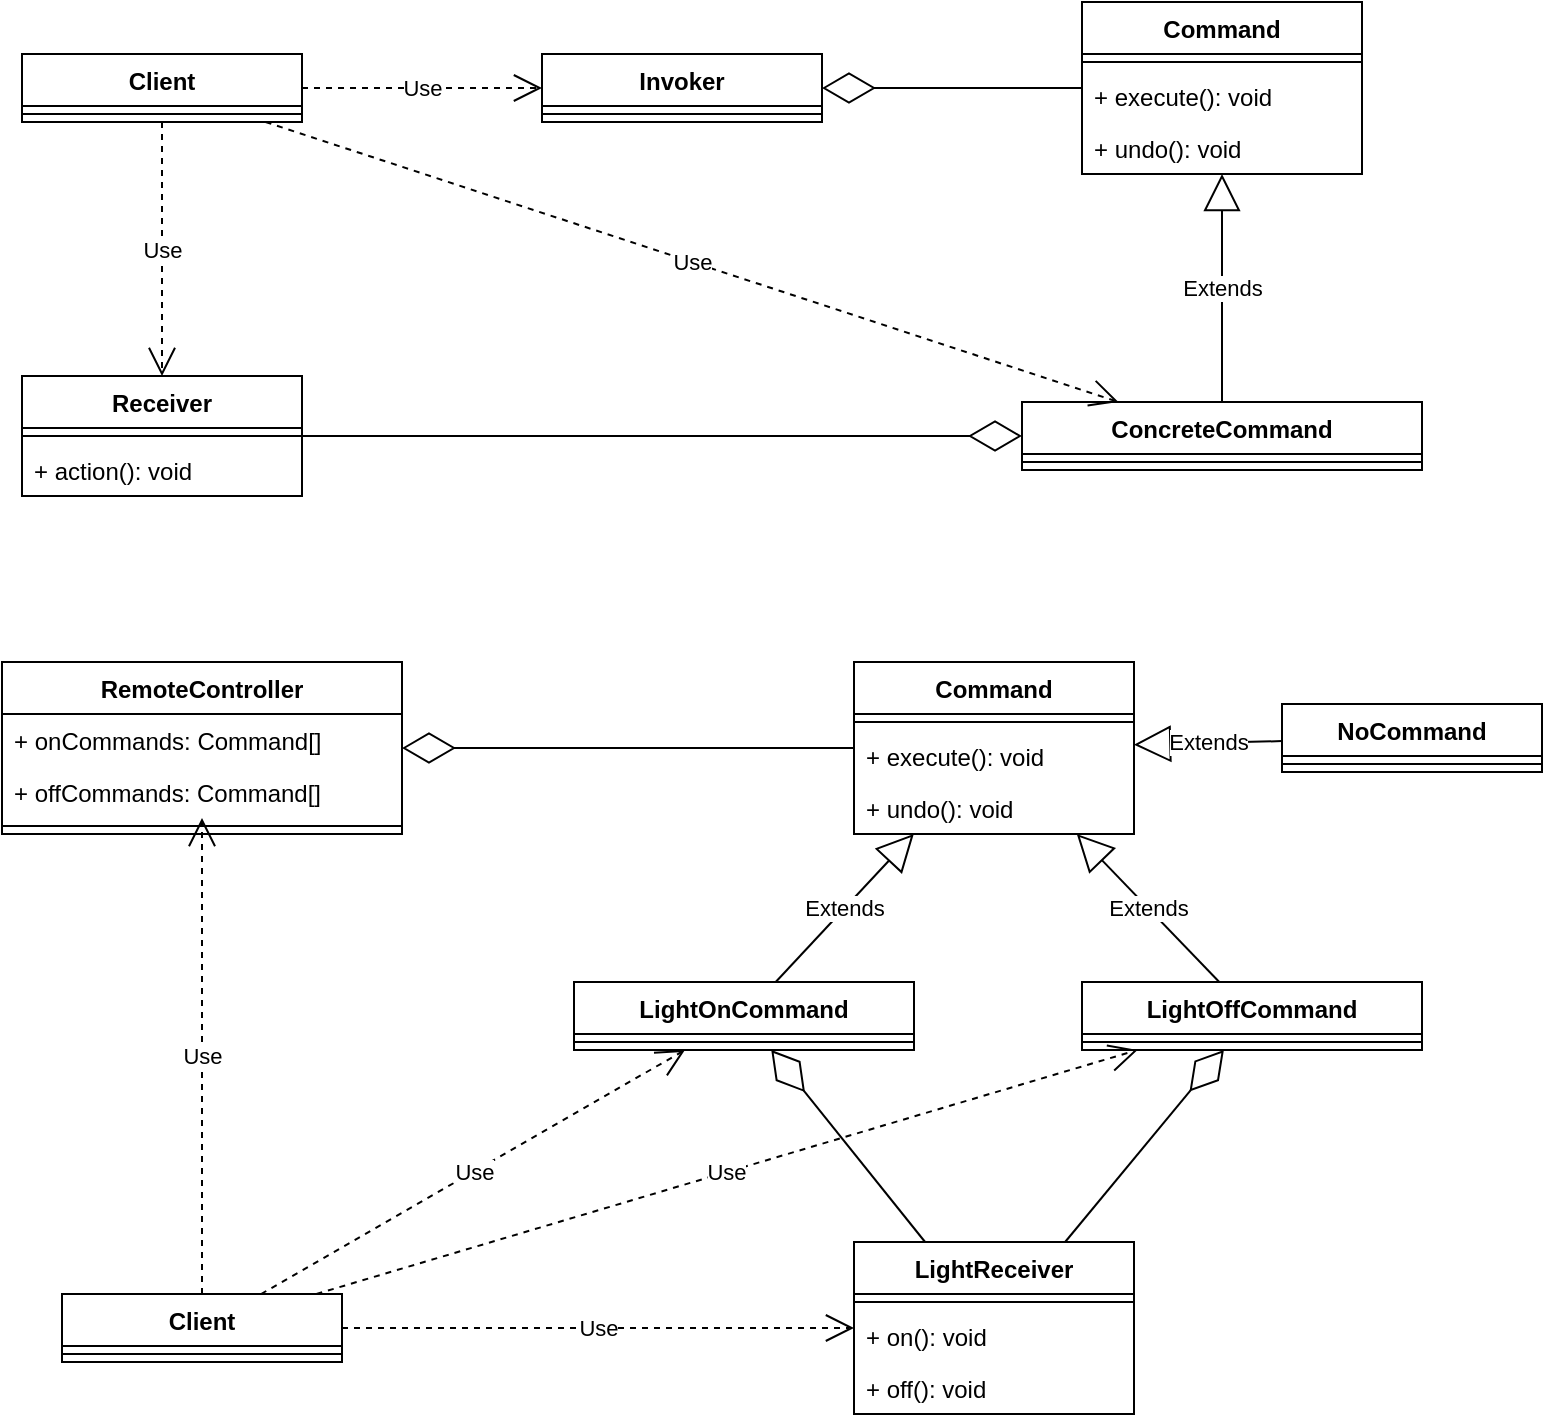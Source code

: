 <mxfile version="13.6.5">
    <diagram id="qb2ZJgA4KwPWy6JbptwO" name="Page-1">
        <mxGraphModel dx="907" dy="832" grid="1" gridSize="10" guides="1" tooltips="1" connect="1" arrows="1" fold="1" page="1" pageScale="1" pageWidth="827" pageHeight="1169" math="0" shadow="0">
            <root>
                <mxCell id="0"/>
                <mxCell id="1" parent="0"/>
                <mxCell id="12" value="Extends" style="endArrow=block;endSize=16;endFill=0;html=1;" edge="1" parent="1" source="7" target="6">
                    <mxGeometry width="160" relative="1" as="geometry">
                        <mxPoint x="530" y="550" as="sourcePoint"/>
                        <mxPoint x="730" y="450" as="targetPoint"/>
                    </mxGeometry>
                </mxCell>
                <mxCell id="17" value="" style="endArrow=diamondThin;endFill=0;endSize=24;html=1;" edge="1" parent="1" source="13" target="7">
                    <mxGeometry width="160" relative="1" as="geometry">
                        <mxPoint x="570" y="450" as="sourcePoint"/>
                        <mxPoint x="530" y="380" as="targetPoint"/>
                    </mxGeometry>
                </mxCell>
                <mxCell id="22" value="" style="endArrow=diamondThin;endFill=0;endSize=24;html=1;" edge="1" parent="1" source="2" target="19">
                    <mxGeometry width="160" relative="1" as="geometry">
                        <mxPoint x="430" y="453" as="sourcePoint"/>
                        <mxPoint x="560" y="453" as="targetPoint"/>
                    </mxGeometry>
                </mxCell>
                <mxCell id="2" value="Command" style="swimlane;fontStyle=1;align=center;verticalAlign=top;childLayout=stackLayout;horizontal=1;startSize=26;horizontalStack=0;resizeParent=1;resizeParentMax=0;resizeLast=0;collapsible=1;marginBottom=0;" vertex="1" parent="1">
                    <mxGeometry x="580" y="200" width="140" height="86" as="geometry"/>
                </mxCell>
                <mxCell id="4" value="" style="line;strokeWidth=1;fillColor=none;align=left;verticalAlign=middle;spacingTop=-1;spacingLeft=3;spacingRight=3;rotatable=0;labelPosition=right;points=[];portConstraint=eastwest;" vertex="1" parent="2">
                    <mxGeometry y="26" width="140" height="8" as="geometry"/>
                </mxCell>
                <mxCell id="5" value="+ execute(): void" style="text;strokeColor=none;fillColor=none;align=left;verticalAlign=top;spacingLeft=4;spacingRight=4;overflow=hidden;rotatable=0;points=[[0,0.5],[1,0.5]];portConstraint=eastwest;" vertex="1" parent="2">
                    <mxGeometry y="34" width="140" height="26" as="geometry"/>
                </mxCell>
                <mxCell id="6" value="+ undo(): void" style="text;strokeColor=none;fillColor=none;align=left;verticalAlign=top;spacingLeft=4;spacingRight=4;overflow=hidden;rotatable=0;points=[[0,0.5],[1,0.5]];portConstraint=eastwest;" vertex="1" parent="2">
                    <mxGeometry y="60" width="140" height="26" as="geometry"/>
                </mxCell>
                <mxCell id="7" value="ConcreteCommand" style="swimlane;fontStyle=1;align=center;verticalAlign=top;childLayout=stackLayout;horizontal=1;startSize=26;horizontalStack=0;resizeParent=1;resizeParentMax=0;resizeLast=0;collapsible=1;marginBottom=0;" vertex="1" parent="1">
                    <mxGeometry x="550" y="400" width="200" height="34" as="geometry"/>
                </mxCell>
                <mxCell id="8" value="" style="line;strokeWidth=1;fillColor=none;align=left;verticalAlign=middle;spacingTop=-1;spacingLeft=3;spacingRight=3;rotatable=0;labelPosition=right;points=[];portConstraint=eastwest;" vertex="1" parent="7">
                    <mxGeometry y="26" width="200" height="8" as="geometry"/>
                </mxCell>
                <mxCell id="19" value="Invoker" style="swimlane;fontStyle=1;align=center;verticalAlign=top;childLayout=stackLayout;horizontal=1;startSize=26;horizontalStack=0;resizeParent=1;resizeParentMax=0;resizeLast=0;collapsible=1;marginBottom=0;" vertex="1" parent="1">
                    <mxGeometry x="310" y="226" width="140" height="34" as="geometry"/>
                </mxCell>
                <mxCell id="20" value="" style="line;strokeWidth=1;fillColor=none;align=left;verticalAlign=middle;spacingTop=-1;spacingLeft=3;spacingRight=3;rotatable=0;labelPosition=right;points=[];portConstraint=eastwest;" vertex="1" parent="19">
                    <mxGeometry y="26" width="140" height="8" as="geometry"/>
                </mxCell>
                <mxCell id="26" value="Use" style="endArrow=open;endSize=12;dashed=1;html=1;" edge="1" parent="1" source="24" target="7">
                    <mxGeometry width="160" relative="1" as="geometry">
                        <mxPoint x="330" y="430" as="sourcePoint"/>
                        <mxPoint x="490" y="430" as="targetPoint"/>
                    </mxGeometry>
                </mxCell>
                <mxCell id="27" value="Use" style="endArrow=open;endSize=12;dashed=1;html=1;" edge="1" parent="1" source="24" target="19">
                    <mxGeometry width="160" relative="1" as="geometry">
                        <mxPoint x="227.46" y="344" as="sourcePoint"/>
                        <mxPoint x="560" y="427.8" as="targetPoint"/>
                    </mxGeometry>
                </mxCell>
                <mxCell id="28" value="Use" style="endArrow=open;endSize=12;dashed=1;html=1;" edge="1" parent="1" source="24" target="13">
                    <mxGeometry width="160" relative="1" as="geometry">
                        <mxPoint x="237.46" y="354" as="sourcePoint"/>
                        <mxPoint x="570" y="437.8" as="targetPoint"/>
                    </mxGeometry>
                </mxCell>
                <mxCell id="24" value="Client" style="swimlane;fontStyle=1;align=center;verticalAlign=top;childLayout=stackLayout;horizontal=1;startSize=26;horizontalStack=0;resizeParent=1;resizeParentMax=0;resizeLast=0;collapsible=1;marginBottom=0;" vertex="1" parent="1">
                    <mxGeometry x="50" y="226" width="140" height="34" as="geometry"/>
                </mxCell>
                <mxCell id="25" value="" style="line;strokeWidth=1;fillColor=none;align=left;verticalAlign=middle;spacingTop=-1;spacingLeft=3;spacingRight=3;rotatable=0;labelPosition=right;points=[];portConstraint=eastwest;" vertex="1" parent="24">
                    <mxGeometry y="26" width="140" height="8" as="geometry"/>
                </mxCell>
                <mxCell id="37" value="Extends" style="endArrow=block;endSize=16;endFill=0;html=1;" edge="1" parent="1" source="33" target="29">
                    <mxGeometry width="160" relative="1" as="geometry">
                        <mxPoint x="826" y="410" as="sourcePoint"/>
                        <mxPoint x="826" y="296" as="targetPoint"/>
                    </mxGeometry>
                </mxCell>
                <mxCell id="13" value="Receiver" style="swimlane;fontStyle=1;align=center;verticalAlign=top;childLayout=stackLayout;horizontal=1;startSize=26;horizontalStack=0;resizeParent=1;resizeParentMax=0;resizeLast=0;collapsible=1;marginBottom=0;" vertex="1" parent="1">
                    <mxGeometry x="50" y="387" width="140" height="60" as="geometry"/>
                </mxCell>
                <mxCell id="14" value="" style="line;strokeWidth=1;fillColor=none;align=left;verticalAlign=middle;spacingTop=-1;spacingLeft=3;spacingRight=3;rotatable=0;labelPosition=right;points=[];portConstraint=eastwest;" vertex="1" parent="13">
                    <mxGeometry y="26" width="140" height="8" as="geometry"/>
                </mxCell>
                <mxCell id="15" value="+ action(): void" style="text;strokeColor=none;fillColor=none;align=left;verticalAlign=top;spacingLeft=4;spacingRight=4;overflow=hidden;rotatable=0;points=[[0,0.5],[1,0.5]];portConstraint=eastwest;" vertex="1" parent="13">
                    <mxGeometry y="34" width="140" height="26" as="geometry"/>
                </mxCell>
                <mxCell id="40" value="Extends" style="endArrow=block;endSize=16;endFill=0;html=1;" edge="1" parent="1" source="38" target="29">
                    <mxGeometry width="160" relative="1" as="geometry">
                        <mxPoint x="463.052" y="700" as="sourcePoint"/>
                        <mxPoint x="515.515" y="626" as="targetPoint"/>
                    </mxGeometry>
                </mxCell>
                <mxCell id="45" value="" style="endArrow=diamondThin;endFill=0;endSize=24;html=1;" edge="1" parent="1" source="41" target="33">
                    <mxGeometry width="160" relative="1" as="geometry">
                        <mxPoint x="496" y="630" as="sourcePoint"/>
                        <mxPoint x="656" y="630" as="targetPoint"/>
                    </mxGeometry>
                </mxCell>
                <mxCell id="46" value="" style="endArrow=diamondThin;endFill=0;endSize=24;html=1;" edge="1" parent="1" source="41" target="38">
                    <mxGeometry width="160" relative="1" as="geometry">
                        <mxPoint x="511.545" y="830" as="sourcePoint"/>
                        <mxPoint x="434.622" y="734" as="targetPoint"/>
                    </mxGeometry>
                </mxCell>
                <mxCell id="51" value="" style="endArrow=diamondThin;endFill=0;endSize=24;html=1;" edge="1" parent="1" source="29" target="52">
                    <mxGeometry width="160" relative="1" as="geometry">
                        <mxPoint x="581.558" y="830" as="sourcePoint"/>
                        <mxPoint x="270" y="573" as="targetPoint"/>
                    </mxGeometry>
                </mxCell>
                <mxCell id="29" value="Command" style="swimlane;fontStyle=1;align=center;verticalAlign=top;childLayout=stackLayout;horizontal=1;startSize=26;horizontalStack=0;resizeParent=1;resizeParentMax=0;resizeLast=0;collapsible=1;marginBottom=0;" vertex="1" parent="1">
                    <mxGeometry x="466" y="530" width="140" height="86" as="geometry"/>
                </mxCell>
                <mxCell id="30" value="" style="line;strokeWidth=1;fillColor=none;align=left;verticalAlign=middle;spacingTop=-1;spacingLeft=3;spacingRight=3;rotatable=0;labelPosition=right;points=[];portConstraint=eastwest;" vertex="1" parent="29">
                    <mxGeometry y="26" width="140" height="8" as="geometry"/>
                </mxCell>
                <mxCell id="31" value="+ execute(): void" style="text;strokeColor=none;fillColor=none;align=left;verticalAlign=top;spacingLeft=4;spacingRight=4;overflow=hidden;rotatable=0;points=[[0,0.5],[1,0.5]];portConstraint=eastwest;" vertex="1" parent="29">
                    <mxGeometry y="34" width="140" height="26" as="geometry"/>
                </mxCell>
                <mxCell id="32" value="+ undo(): void" style="text;strokeColor=none;fillColor=none;align=left;verticalAlign=top;spacingLeft=4;spacingRight=4;overflow=hidden;rotatable=0;points=[[0,0.5],[1,0.5]];portConstraint=eastwest;" vertex="1" parent="29">
                    <mxGeometry y="60" width="140" height="26" as="geometry"/>
                </mxCell>
                <mxCell id="38" value="LightOffCommand" style="swimlane;fontStyle=1;align=center;verticalAlign=top;childLayout=stackLayout;horizontal=1;startSize=26;horizontalStack=0;resizeParent=1;resizeParentMax=0;resizeLast=0;collapsible=1;marginBottom=0;" vertex="1" parent="1">
                    <mxGeometry x="580" y="690" width="170" height="34" as="geometry"/>
                </mxCell>
                <mxCell id="39" value="" style="line;strokeWidth=1;fillColor=none;align=left;verticalAlign=middle;spacingTop=-1;spacingLeft=3;spacingRight=3;rotatable=0;labelPosition=right;points=[];portConstraint=eastwest;" vertex="1" parent="38">
                    <mxGeometry y="26" width="170" height="8" as="geometry"/>
                </mxCell>
                <mxCell id="33" value="LightOnCommand" style="swimlane;fontStyle=1;align=center;verticalAlign=top;childLayout=stackLayout;horizontal=1;startSize=26;horizontalStack=0;resizeParent=1;resizeParentMax=0;resizeLast=0;collapsible=1;marginBottom=0;" vertex="1" parent="1">
                    <mxGeometry x="326" y="690" width="170" height="34" as="geometry"/>
                </mxCell>
                <mxCell id="34" value="" style="line;strokeWidth=1;fillColor=none;align=left;verticalAlign=middle;spacingTop=-1;spacingLeft=3;spacingRight=3;rotatable=0;labelPosition=right;points=[];portConstraint=eastwest;" vertex="1" parent="33">
                    <mxGeometry y="26" width="170" height="8" as="geometry"/>
                </mxCell>
                <mxCell id="41" value="LightReceiver" style="swimlane;fontStyle=1;align=center;verticalAlign=top;childLayout=stackLayout;horizontal=1;startSize=26;horizontalStack=0;resizeParent=1;resizeParentMax=0;resizeLast=0;collapsible=1;marginBottom=0;" vertex="1" parent="1">
                    <mxGeometry x="466" y="820" width="140" height="86" as="geometry"/>
                </mxCell>
                <mxCell id="42" value="" style="line;strokeWidth=1;fillColor=none;align=left;verticalAlign=middle;spacingTop=-1;spacingLeft=3;spacingRight=3;rotatable=0;labelPosition=right;points=[];portConstraint=eastwest;" vertex="1" parent="41">
                    <mxGeometry y="26" width="140" height="8" as="geometry"/>
                </mxCell>
                <mxCell id="43" value="+ on(): void" style="text;strokeColor=none;fillColor=none;align=left;verticalAlign=top;spacingLeft=4;spacingRight=4;overflow=hidden;rotatable=0;points=[[0,0.5],[1,0.5]];portConstraint=eastwest;" vertex="1" parent="41">
                    <mxGeometry y="34" width="140" height="26" as="geometry"/>
                </mxCell>
                <mxCell id="44" value="+ off(): void" style="text;strokeColor=none;fillColor=none;align=left;verticalAlign=top;spacingLeft=4;spacingRight=4;overflow=hidden;rotatable=0;points=[[0,0.5],[1,0.5]];portConstraint=eastwest;" vertex="1" parent="41">
                    <mxGeometry y="60" width="140" height="26" as="geometry"/>
                </mxCell>
                <mxCell id="52" value="RemoteController" style="swimlane;fontStyle=1;align=center;verticalAlign=top;childLayout=stackLayout;horizontal=1;startSize=26;horizontalStack=0;resizeParent=1;resizeParentMax=0;resizeLast=0;collapsible=1;marginBottom=0;" vertex="1" parent="1">
                    <mxGeometry x="40" y="530" width="200" height="86" as="geometry"/>
                </mxCell>
                <mxCell id="53" value="+ onCommands: Command[]" style="text;strokeColor=none;fillColor=none;align=left;verticalAlign=top;spacingLeft=4;spacingRight=4;overflow=hidden;rotatable=0;points=[[0,0.5],[1,0.5]];portConstraint=eastwest;" vertex="1" parent="52">
                    <mxGeometry y="26" width="200" height="26" as="geometry"/>
                </mxCell>
                <mxCell id="56" value="+ offCommands: Command[]" style="text;strokeColor=none;fillColor=none;align=left;verticalAlign=top;spacingLeft=4;spacingRight=4;overflow=hidden;rotatable=0;points=[[0,0.5],[1,0.5]];portConstraint=eastwest;" vertex="1" parent="52">
                    <mxGeometry y="52" width="200" height="26" as="geometry"/>
                </mxCell>
                <mxCell id="54" value="" style="line;strokeWidth=1;fillColor=none;align=left;verticalAlign=middle;spacingTop=-1;spacingLeft=3;spacingRight=3;rotatable=0;labelPosition=right;points=[];portConstraint=eastwest;" vertex="1" parent="52">
                    <mxGeometry y="78" width="200" height="8" as="geometry"/>
                </mxCell>
                <mxCell id="63" value="Use" style="endArrow=open;endSize=12;dashed=1;html=1;" edge="1" parent="1" source="61" target="56">
                    <mxGeometry width="160" relative="1" as="geometry">
                        <mxPoint x="130" y="270" as="sourcePoint"/>
                        <mxPoint x="130" y="397" as="targetPoint"/>
                    </mxGeometry>
                </mxCell>
                <mxCell id="61" value="Client" style="swimlane;fontStyle=1;align=center;verticalAlign=top;childLayout=stackLayout;horizontal=1;startSize=26;horizontalStack=0;resizeParent=1;resizeParentMax=0;resizeLast=0;collapsible=1;marginBottom=0;" vertex="1" parent="1">
                    <mxGeometry x="70" y="846" width="140" height="34" as="geometry"/>
                </mxCell>
                <mxCell id="62" value="" style="line;strokeWidth=1;fillColor=none;align=left;verticalAlign=middle;spacingTop=-1;spacingLeft=3;spacingRight=3;rotatable=0;labelPosition=right;points=[];portConstraint=eastwest;" vertex="1" parent="61">
                    <mxGeometry y="26" width="140" height="8" as="geometry"/>
                </mxCell>
                <mxCell id="65" value="Use" style="endArrow=open;endSize=12;dashed=1;html=1;" edge="1" parent="1" source="61" target="41">
                    <mxGeometry width="160" relative="1" as="geometry">
                        <mxPoint x="170" y="862" as="sourcePoint"/>
                        <mxPoint x="150" y="618" as="targetPoint"/>
                    </mxGeometry>
                </mxCell>
                <mxCell id="66" value="Use" style="endArrow=open;endSize=12;dashed=1;html=1;" edge="1" parent="1" source="61" target="38">
                    <mxGeometry width="160" relative="1" as="geometry">
                        <mxPoint x="160" y="866" as="sourcePoint"/>
                        <mxPoint x="160" y="628" as="targetPoint"/>
                    </mxGeometry>
                </mxCell>
                <mxCell id="67" value="Use" style="endArrow=open;endSize=12;dashed=1;html=1;" edge="1" parent="1" source="61" target="33">
                    <mxGeometry width="160" relative="1" as="geometry">
                        <mxPoint x="170" y="876" as="sourcePoint"/>
                        <mxPoint x="170" y="638" as="targetPoint"/>
                    </mxGeometry>
                </mxCell>
                <mxCell id="70" value="Extends" style="endArrow=block;endSize=16;endFill=0;html=1;" edge="1" parent="1" source="68" target="29">
                    <mxGeometry width="160" relative="1" as="geometry">
                        <mxPoint x="658.634" y="700" as="sourcePoint"/>
                        <mxPoint x="587.396" y="626" as="targetPoint"/>
                    </mxGeometry>
                </mxCell>
                <mxCell id="68" value="NoCommand" style="swimlane;fontStyle=1;align=center;verticalAlign=top;childLayout=stackLayout;horizontal=1;startSize=26;horizontalStack=0;resizeParent=1;resizeParentMax=0;resizeLast=0;collapsible=1;marginBottom=0;" vertex="1" parent="1">
                    <mxGeometry x="680" y="551" width="130" height="34" as="geometry"/>
                </mxCell>
                <mxCell id="69" value="" style="line;strokeWidth=1;fillColor=none;align=left;verticalAlign=middle;spacingTop=-1;spacingLeft=3;spacingRight=3;rotatable=0;labelPosition=right;points=[];portConstraint=eastwest;" vertex="1" parent="68">
                    <mxGeometry y="26" width="130" height="8" as="geometry"/>
                </mxCell>
            </root>
        </mxGraphModel>
    </diagram>
</mxfile>